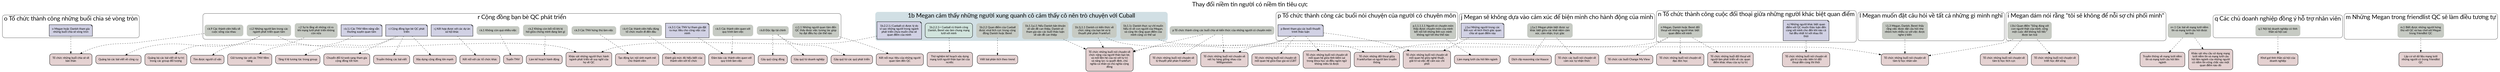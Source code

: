 digraph Hanhdong{
//splines=ortho;
		overlap=false
		style=rounded
		// ranksep="0.4";
		label="Thay đổi niềm tin người có niềm tin tiêu cực";
		sep=10
		fontsize = 30
		labelloc="t";
		fontname="Lato";
//NODES
//====================


node [ shape=plaintext style="filled, rounded" fontname="Lato" margin=0.2 fillcolor="#c6cac3" ] //Reset style

//All masterGraph nodes

node [ shape=plaintext style="filled, rounded" fontname="Lato" margin=0.2 fillcolor="#c6cac3" ]

node [ shape=plaintext style="filled, rounded" fontname="Lato" margin=0.2 fillcolor="#c6cac3" ] //Reset style

//All Giaiphap nodes
"r.k.1 Không còn quá nhiều việc" [ label = "r.k.1 Không còn quá nhiều việc" ] 
"r.k.1 Không còn quá nhiều việc" [ label = "r.k.1 Không còn quá nhiều việc" ] 
"r.k.2 Không còn bối rối khi bị hỏi giữa chừng mình đang làm gì" [ label = "r.k.2 Không còn bối rối khi bị\nhỏi giữa chừng mình đang làm gì" ] 
"r.k.3 Các TNV hứng thú làm việc" [ label = "r.k.3 Các TNV hứng thú làm việc" ] 
"r.k.4 Các thành viên hiểu đúng tổ chức muốn đi đến đâu" [ label = "r.k.4 Các thành viên hiểu đúng\ntổ chức muốn đi đến đâu" ] 
"r.k.5 Các thành viên quen với quy trình làm việc" [ label = "r.k.5 Các thành viên quen với\nquy trình làm việc" ] 
"r.k.8 Độc lập tài chính" [ label = "r.k.8 Độc lập tài chính" ] 
"r.k.9 Các thành viên hiểu về cuộc sống của nhau" [ label = "r.k.9 Các thành viên hiểu về\ncuộc sống của nhau" ] 
"n+.1 Các bài về mạng lưới niềm tin và mạng lưới câu hỏi được lan toả" [ label = "n+.1 Các bài về mạng lưới niềm\ntin và mạng lưới câu hỏi được\nlan toả" ] 
"r.i.1.1 Những người quan tâm đến QC thấy được việc tương tác giúp họ đạt điều họ cần thế nào" [ label = "r.i.1.1 Những người quan tâm đến\nQC thấy được việc tương tác giúp\nhọ đạt điều họ cần thế nào" ] 
"r.i.2 Những người làm trong các ngành phát triển quan tâm" [ label = "r.i.2 Những người làm trong các\nngành phát triển quan tâm" ] 
"r.2 Sự lo lắng về những rủi ro khi mạng lưới phát triển không còn nữa" [ label = "r.2 Sự lo lắng về những rủi ro\nkhi mạng lưới phát triển không\ncòn nữa" ] 
"q.1 Nội bộ doanh nghiệp có tinh thần xã hội cao" [ label = "q.1 Nội bộ doanh nghiệp có tinh\nthần xã hội cao" ] 
"p.1.1.1.1.1 Người có chuyên môn thấy được chuyên môn của mình kết nối tới những lĩnh vực mình không ngờ tới như thế nào" [ label = "p.1.1.1.1.1 Người có chuyên môn\nthấy được chuyên môn của mình\nkết nối tới những lĩnh vực mình\nkhông ngờ tới như thế nào" ] 
"n+.1 Các bài về mạng lưới niềm tin và mạng lưới câu hỏi được lan toả" [ label = "n+.1 Các bài về mạng lưới niềm\ntin và mạng lưới câu hỏi được\nlan toả" ] 
"m.1 Biết được những người hứng thú với QC và hay chơi với Megan trong friendlist QC" [ label = "m.1 Biết được những người hứng\nthú với QC và hay chơi với Megan\ntrong friendlist QC" ] 
"l.1.3 Megan, Danish, Beret thấy rằng việc được đặt câu hỏi nhẹ nhõm hơn nhiều so với việc được nghe ý kiến" [ label = "l.1.3 Megan, Danish, Beret thấy\nrằng việc được đặt câu hỏi nhẹ\nnhõm hơn nhiều so với việc được\nnghe ý kiến" ] 
"n Megan, Danish hoặc Beret đối thoại với những người khác biệt quan điểm với mình" [ label = "n Megan, Danish hoặc Beret đối\nthoại với những người khác biệt\nquan điểm với mình" ] 
"n Megan, Danish hoặc Beret đối thoại với những người khác biệt quan điểm với mình" [ label = "n Megan, Danish hoặc Beret đối\nthoại với những người khác biệt\nquan điểm với mình" ] 
"j.1a.1 Megan phân biệt được sự khác biệt giữa các khái niệm cảm xúc, cảm nhận, trực giác" [ label = "j.1a.1 Megan phân biệt được sự\nkhác biệt giữa các khái niệm cảm\nxúc, cảm nhận, trực giác" ] 
"i.1b.i Quan điểm ❝Sống đúng với con người thật của mình, sống một cuộc đời không hối tiếc❞ được lan toả" [ label = "i.1b.i Quan điểm \"Sống đúng với\ncon người thật của mình, sống\nmột cuộc đời không hối tiếc\"\nđược lan toả" ] 
"1b.2.2 Quan điểm của Cueball được viral tích cực trong cộng đồng Danish hoặc Beret" [ label = "1b.2.2 Quan điểm của Cueball\nđược viral tích cực trong cộng\nđồng Danish hoặc Beret" ] 
"1b.1j.1.1 Danish có kiến thức về chức năng của bạn bè và lý thuyết phê phán Frankfurt" [ label = "1b.1j.1.1 Danish có kiến thức về\nchức năng của bạn bè và lý\nthuyết phê phán Frankfurt" ] 
"1b.1.1a.i.1 Nếu Danish băn khoăn về vấn đề can thiệp, Danish sẽ tham gia vào các buổi thảo luận về vấn đề can thiệp" [ label = "1b.1.1a.i.1 Nếu Danish băn khoăn\nvề vấn đề can thiệp, Danish sẽ\ntham gia vào các buổi thảo luận\nvề vấn đề can thiệp" ] 
"1b.1.1c Danish thực sự chỉ muốn hiểu rõ về con người của Megan, và cũng tin rằng quan điểm của mình cũng có thể sai" [ label = "1b.1.1c Danish thực sự chỉ muốn\nhiểu rõ về con người của Megan,\nvà cũng tin rằng quan điểm của\nmình cũng có thể sai" ] 

node [ shape=plaintext style="filled, rounded" fontname="Lato" margin=0.2 fillcolor="#c6cac3" ] //Reset style

//All Ytuongtothon nodes

node [ shape=box, penwidth=1.5 fillcolor="#D1E4DD" ]
"1b.2.2.1+ Cueball rủ thành công Danish, Beret vào làm chung mạng lưới với mình" [ label = "1b.2.2.1+ Cueball rủ thành công\nDanish, Beret vào làm chung mạng\nlưới với mình" ] 
"1b.2.2.1+ Cueball rủ thành công Danish, Beret vào làm chung mạng lưới với mình" [ label = "1b.2.2.1+ Cueball rủ thành công\nDanish, Beret vào làm chung mạng\nlưới với mình" ] 
"1b.1j.1.1 Danish có kiến thức về chức năng của bạn bè và lý thuyết phê phán Frankfurt" [ label = "1b.1j.1.1 Danish có kiến thức về\nchức năng của bạn bè và lý\nthuyết phê phán Frankfurt" ] 

node [ shape=plaintext style="filled, rounded" fontname="Lato" margin=0.2 fillcolor="#c6cac3" ] //Reset style

//All Yeutohotro nodes

node [ shape=note fillcolor="#D1D1E4" ]
"o Megan hoặc Danish tham gia những buổi chia sẻ vòng tròn" [ label = "o Megan hoặc Danish tham gia\nnhững buổi chia sẻ vòng tròn" ] 
"r.k.5 Các thành viên quen với quy trình làm việc" [ label = "r.k.5 Các thành viên quen với\nquy trình làm việc" ] 
"r.k.3.1 Các TNV tự tham gia đặt ra mục tiêu cho công việc của mình" [ label = "r.k.3.1 Các TNV tự tham gia đặt\nra mục tiêu cho công việc của\nmình" ] 
"r.k.9 Các thành viên hiểu về cuộc sống của nhau" [ label = "r.k.9 Các thành viên hiểu về\ncuộc sống của nhau" ] 
"r.k.1.i Các TNV tiềm năng vẫn thường xuyên quan tâm" [ label = "r.k.1.i Các TNV tiềm năng vẫn\nthường xuyên quan tâm" ] 
"p.1.1.1.1.1 Người có chuyên môn thấy được chuyên môn của mình kết nối tới những lĩnh vực mình không ngờ tới như thế nào" [ label = "p.1.1.1.1.1 Người có chuyên môn\nthấy được chuyên môn của mình\nkết nối tới những lĩnh vực mình\nkhông ngờ tới như thế nào" ] 
"p.1.1.1.1.1 Người có chuyên môn thấy được chuyên môn của mình kết nối tới những lĩnh vực mình không ngờ tới như thế nào" [ label = "p.1.1.1.1.1 Người có chuyên môn\nthấy được chuyên môn của mình\nkết nối tới những lĩnh vực mình\nkhông ngờ tới như thế nào" ] 
"p.1.1.1.1.1 Người có chuyên môn thấy được chuyên môn của mình kết nối tới những lĩnh vực mình không ngờ tới như thế nào" [ label = "p.1.1.1.1.1 Người có chuyên môn\nthấy được chuyên môn của mình\nkết nối tới những lĩnh vực mình\nkhông ngờ tới như thế nào" ] 
"r.i Cộng đồng bạn bè QC phát triển" [ label = "r.i Cộng đồng bạn bè QC phát\ntriển" ] 
"r.j Kết hợp được với các dự án xã hội khác" [ label = "r.j Kết hợp được với các dự án\nxã hội khác" ] 
"r.j Kết hợp được với các dự án xã hội khác" [ label = "r.j Kết hợp được với các dự án\nxã hội khác" ] 
"n.i Những người khác biệt quan điểm với QC muốn thảo luận đến cùng với mình cho đến khi nào cả hai đều nhất trí với nhau thì thôi" [ label = "n.i Những người khác biệt quan\nđiểm với QC muốn thảo luận đến\ncùng với mình cho đến khi nào cả\nhai đều nhất trí với nhau thì\nthôi" ] 
"p.1.1.1.1.1 Người có chuyên môn thấy được chuyên môn của mình kết nối tới những lĩnh vực mình không ngờ tới như thế nào" [ label = "p.1.1.1.1.1 Người có chuyên môn\nthấy được chuyên môn của mình\nkết nối tới những lĩnh vực mình\nkhông ngờ tới như thế nào" ] 
"1b.2.2 Quan điểm của Cueball được viral tích cực trong cộng đồng Danish hoặc Beret" [ label = "1b.2.2 Quan điểm của Cueball\nđược viral tích cực trong cộng\nđồng Danish hoặc Beret" ] 
"p Beret tham gia các buổi thuyết trình thảo luận" [ label = "p Beret tham gia các buổi thuyết\ntrình thảo luận" ] 
"r.j Kết hợp được với các dự án xã hội khác" [ label = "r.j Kết hợp được với các dự án\nxã hội khác" ] 
"i.1b.i Quan điểm ❝Sống đúng với con người thật của mình, sống một cuộc đời không hối tiếc❞ được lan toả" [ label = "i.1b.i Quan điểm \"Sống đúng với\ncon người thật của mình, sống\nmột cuộc đời không hối tiếc\"\nđược lan toả" ] 
"n Megan, Danish hoặc Beret đối thoại với những người khác biệt quan điểm với mình" [ label = "n Megan, Danish hoặc Beret đối\nthoại với những người khác biệt\nquan điểm với mình" ] 
"p Beret tham gia các buổi thuyết trình thảo luận" [ label = "p Beret tham gia các buổi thuyết\ntrình thảo luận" ] 
"j.1a.i Những người trong các lĩnh vực về kích thích giác quan chia sẻ quan điểm này" [ label = "j.1a.i Những người trong các\nlĩnh vực về kích thích giác quan\nchia sẻ quan điểm này" ] 
"i.1b.i Quan điểm ❝Sống đúng với con người thật của mình, sống một cuộc đời không hối tiếc❞ được lan toả" [ label = "i.1b.i Quan điểm \"Sống đúng với\ncon người thật của mình, sống\nmột cuộc đời không hối tiếc\"\nđược lan toả" ] 
"1b.2.2 Quan điểm của Cueball được viral tích cực trong cộng đồng Danish hoặc Beret" [ label = "1b.2.2 Quan điểm của Cueball\nđược viral tích cực trong cộng\nđồng Danish hoặc Beret" ] 
"1b.2.2.1.i Cueball có được lý do vì sao những người trong ngành phát triển chưa muốn chia sẻ quan điểm của mình" [ label = "1b.2.2.1.i Cueball có được lý do\nvì sao những người trong ngành\nphát triển chưa muốn chia sẻ\nquan điểm của mình" ] 
"n Megan, Danish hoặc Beret đối thoại với những người khác biệt quan điểm với mình" [ label = "n Megan, Danish hoặc Beret đối\nthoại với những người khác biệt\nquan điểm với mình" ] 
"r.i Cộng đồng bạn bè QC phát triển" [ label = "r.i Cộng đồng bạn bè QC phát\ntriển" ] 
"r.i Cộng đồng bạn bè QC phát triển" [ label = "r.i Cộng đồng bạn bè QC phát\ntriển" ] 
"r.k.8 Độc lập tài chính" [ label = "r.k.8 Độc lập tài chính" ] 
"n Megan, Danish hoặc Beret đối thoại với những người khác biệt quan điểm với mình" [ label = "n Megan, Danish hoặc Beret đối\nthoại với những người khác biệt\nquan điểm với mình" ] 
"o Megan hoặc Danish tham gia những buổi chia sẻ vòng tròn" [ label = "o Megan hoặc Danish tham gia\nnhững buổi chia sẻ vòng tròn" ] 
"p Beret tham gia các buổi thuyết trình thảo luận" [ label = "p Beret tham gia các buổi thuyết\ntrình thảo luận" ] 

node [ shape=plaintext style="filled, rounded" fontname="Lato" margin=0.2 fillcolor="#c6cac3" ] //Reset style

//All Thamkhao nodes

node [ shape=plain fillcolor=white ]

node [ shape=plaintext style="filled, rounded" fontname="Lato" margin=0.2 fillcolor="#c6cac3" ] //Reset style

//All Hanhdong nodes

node [ fillcolor="#E4D1D1" shape=polygon ]
"Tổ chức những buổi chia sẻ về bản thân" [ label = "Tổ chức những buổi chia sẻ về\nbản thân" ] 
"Gây quỹ cộng đồng" [ label = "Gây quỹ cộng đồng" ] 
"Gây quỹ từ doanh nghiệp" [ label = "Gây quỹ từ doanh nghiệp" ] 
"Gây quỹ từ các quỹ phát triển" [ label = "Gây quỹ từ các quỹ phát triển" ] 
"Đảm bảo các thành viên quen với quy trình làm việc" [ label = "Đảm bảo các thành viên quen với\nquy trình làm việc" ] 
"Đánh giá mức độ hiểu biết của thành viên với tổ chức" [ label = "Đánh giá mức độ hiểu biết của\nthành viên với tổ chức" ] 
"Đảm bảo các thành viên quen với quy trình làm việc" [ label = "Đảm bảo các thành viên quen với\nquy trình làm việc" ] 
"Tạo động lực nội sinh mạnh mẽ cho thành viên" [ label = "Tạo động lực nội sinh mạnh mẽ\ncho thành viên" ] 
"Làm kế hoạch hành động" [ label = "Làm kế hoạch hành động" ] 
"Giữ tương tác với các TNV tiềm năng" [ label = "Giữ tương tác với các TNV tiềm\nnăng" ] 
"Tuyển TNV" [ label = "Tuyển TNV" ] 
"Kết nối với các tổ chức khác" [ label = "Kết nối với các tổ chức khác" ] 
"Khảo sát những người thực hành ngành phát triển về suy nghĩ của họ về QC" [ label = "Khảo sát những người thực hành\nngành phát triển về suy nghĩ của\nhọ về QC" ] 
"Quảng bá các bài viết về tự trị trong các group đối tượng" [ label = "Quảng bá các bài viết về tự trị\ntrong các group đối tượng" ] 
"Quảng bá các bài viết về công cụ" [ label = "Quảng bá các bài viết về công cụ" ] 
"Kết nối mục tiêu của những người quan tâm đến QC" [ label = "Kết nối mục tiêu của những người\nquan tâm đến QC" ] 
"Xây dựng cộng đồng lớn mạnh" [ label = "Xây dựng cộng đồng lớn mạnh" ] 
"Tăng tỉ lệ tương tác trong group" [ label = "Tăng tỉ lệ tương tác trong group" ] 
"Chuyển đổi từ web sang tham gia cộng đồng tốt hơn" [ label = "Chuyển đổi từ web sang tham gia\ncộng đồng tốt hơn" ] 
"Truyền thông các bài viết" [ label = "Truyền thông các bài viết" ] 
"Tìm được người cố vấn" [ label = "Tìm được người cố vấn" ] 
"Khơi gợi tinh thần xã hội của doanh nghiệp" [ label = "Khơi gợi tinh thần xã hội của\ndoanh nghiệp" ] 
"Làm mạng lưới câu hỏi liên ngành" [ label = "Làm mạng lưới câu hỏi liên ngành" ] 
"Tổ chức những buổi nói chuyện về chức năng của người thân bạn bè, và mối liên hệ của nó với tự trị và năng lực ra quyết định, chủ nghĩa cá nhân và chủ nghĩa cộng đồng" [ label = "Tổ chức những buổi nói chuyện về\nchức năng của người thân bạn bè,\nvà mối liên hệ của nó với tự trị\nvà năng lực ra quyết định, chủ\nnghĩa cá nhân và chủ nghĩa cộng\nđồng" ] 
"Tổ chức những buổi nói chuyện về nét họ hàng giống nhau của Wittgenstein" [ label = "Tổ chức những buổi nói chuyện về\nnét họ hàng giống nhau của\nWittgenstein" ] 
"Tổ chức những buổi nói chuyện về lý thuyết phê phán Frankfurt" [ label = "Tổ chức những buổi nói chuyện về\nlý thuyết phê phán Frankfurt" ] 
"Tổ chức những buổi nói chuyện về chức năng của người thân bạn bè, và mối liên hệ của nó với tự trị và năng lực ra quyết định, chủ nghĩa cá nhân và chủ nghĩa cộng đồng" [ label = "Tổ chức những buổi nói chuyện về\nchức năng của người thân bạn bè,\nvà mối liên hệ của nó với tự trị\nvà năng lực ra quyết định, chủ\nnghĩa cá nhân và chủ nghĩa cộng\nđồng" ] 
"Tổ chức những buổi nói chuyện về nét họ hàng giống nhau của Wittgenstein" [ label = "Tổ chức những buổi nói chuyện về\nnét họ hàng giống nhau của\nWittgenstein" ] 
"Tổ chức những buổi nói chuyện về mối quan hệ giữa Đạo gia và LGBT" [ label = "Tổ chức những buổi nói chuyện về\nmối quan hệ giữa Đạo gia và LGBT" ] 
"Tổ chức những buổi nói chuyện về mối quan hệ giữa nghệ thuật, giải trí và việc để cảm xúc chi phối" [ label = "Tổ chức những buổi nói chuyện về\nmối quan hệ giữa nghệ thuật,\ngiải trí và việc để cảm xúc chi\nphối" ] 
"Tổ chức những buổi nói chuyện về mối quan hệ giữa tính kiểm sai trong khoa học và điều ngôn ngữ không miêu tả được" [ label = "Tổ chức những buổi nói chuyện về\nmối quan hệ giữa tính kiểm sai\ntrong khoa học và điều ngôn ngữ\nkhông miêu tả được" ] 
"Tổ chức những buổi chia sẻ về bản thân" [ label = "Tổ chức những buổi chia sẻ về\nbản thân" ] 
"Tổ chức những buổi nói chuyện về giá trị của việc kiên trì đối thoại đến cùng thì thôi" [ label = "Tổ chức những buổi nói chuyện về\ngiá trị của việc kiên trì đối\nthoại đến cùng thì thôi" ] 
"Khảo sát nhu cầu sử dụng mạng lưới niềm tin và mạng lưới câu hỏi liên ngành của những người có niềm tin vững chắc vào một quan điểm nào đó" [ label = "Khảo sát nhu cầu sử dụng mạng\nlưới niềm tin và mạng lưới câu\nhỏi liên ngành của những người\ncó niềm tin vững chắc vào một\nquan điểm nào đó" ] 
"Truyền thông về mạng lưới niềm tin và mạng lưới câu hỏi liên ngành" [ label = "Truyền thông về mạng lưới niềm\ntin và mạng lưới câu hỏi liên\nngành" ] 
"Tổ chức các buổi Change My View" [ label = "Tổ chức các buổi Change My View" ] 
"Tổ chức những đối thoại giữa Frankfurtian và người làm truyền thông" [ label = "Tổ chức những đối thoại giữa\nFrankfurtian và người làm truyền\nthông" ] 
"Tổ chức những buổi đối thoại với người làm phát triển về các quan điểm khác nhau của sự tự trị" [ label = "Tổ chức những buổi đối thoại với\nngười làm phát triển về các quan\nđiểm khác nhau của sự tự trị" ] 
"Tổ chức những buổi nói chuyện về đạo đức học" [ label = "Tổ chức những buổi nói chuyện về\nđạo đức học" ] 
"Lập cơ sở dữ liệu mạng lưới những người có trong friendlist QC" [ label = "Lập cơ sở dữ liệu mạng lưới\nnhững người có trong friendlist\nQC" ] 
"Tổ chức những buổi nói chuyện về tâm lý học nhân văn" [ label = "Tổ chức những buổi nói chuyện về\ntâm lý học nhân văn" ] 
"Tổ chức những buổi nói chuyện về mối quan hệ giữa nghệ thuật, giải trí và việc để cảm xúc chi phối" [ label = "Tổ chức những buổi nói chuyện về\nmối quan hệ giữa nghệ thuật,\ngiải trí và việc để cảm xúc chi\nphối" ] 
"Dịch clip reasoning của Vsauce" [ label = "Dịch clip reasoning của Vsauce" ] 
"Tổ chức các buổi nói chuyện về cảm xúc tự nhận thức" [ label = "Tổ chức các buổi nói chuyện về\ncảm xúc tự nhận thức" ] 
"Tổ chức những buổi nói chuyện về tâm lý học tích cực" [ label = "Tổ chức những buổi nói chuyện về\ntâm lý học tích cực" ] 
"Tổ chức những buổi nói chuyện về tâm lý học nhân văn" [ label = "Tổ chức những buổi nói chuyện về\ntâm lý học nhân văn" ] 
"Tổ chức những buổi nói chuyện về triết học đời sống" [ label = "Tổ chức những buổi nói chuyện về\ntriết học đời sống" ] 
"Khảo sát những người thực hành ngành phát triển về suy nghĩ của họ về QC" [ label = "Khảo sát những người thực hành\nngành phát triển về suy nghĩ của\nhọ về QC" ] 
"Thử nghiệm kế hoạch xây dựng mạng lưới người thân bạn bè của ncnttc" [ label = "Thử nghiệm kế hoạch xây dựng\nmạng lưới người thân bạn bè của\nncnttc" ] 
"Viết bài phân tích theo trend" [ label = "Viết bài phân tích theo trend" ] 
"Tổ chức những đối thoại giữa Frankfurtian và người làm truyền thông" [ label = "Tổ chức những đối thoại giữa\nFrankfurtian và người làm truyền\nthông" ] 
"Tổ chức những buổi nói chuyện về chức năng của người thân bạn bè, và mối liên hệ của nó với tự trị và năng lực ra quyết định, chủ nghĩa cá nhân và chủ nghĩa cộng đồng" [ label = "Tổ chức những buổi nói chuyện về\nchức năng của người thân bạn bè,\nvà mối liên hệ của nó với tự trị\nvà năng lực ra quyết định, chủ\nnghĩa cá nhân và chủ nghĩa cộng\nđồng" ] 
"Tổ chức những buổi nói chuyện về tâm lý học nhân văn" [ label = "Tổ chức những buổi nói chuyện về\ntâm lý học nhân văn" ] 
"Tổ chức những buổi nói chuyện về chức năng của người thân bạn bè, và mối liên hệ của nó với tự trị và năng lực ra quyết định, chủ nghĩa cá nhân và chủ nghĩa cộng đồng" [ label = "Tổ chức những buổi nói chuyện về\nchức năng của người thân bạn bè,\nvà mối liên hệ của nó với tự trị\nvà năng lực ra quyết định, chủ\nnghĩa cá nhân và chủ nghĩa cộng\nđồng" ] 

node [ shape=plaintext style="filled, rounded" fontname="Lato" margin=0.2 fillcolor="#c6cac3" ] //Reset style

//All branch_1a nodes
subgraph cluster_branch_1a{
label = "1a Megan cảm thấy quả thực việc nói chuyện với Cueball sẽ đem lại điều mà mình luôn mong mỏi"
color="#D1E4DD"
style="filled, rounded"
}

node [ shape=plaintext style="filled, rounded" fontname="Lato" margin=0.2 fillcolor="#c6cac3" ] //Reset style

//All branch_1b nodes
subgraph cluster_branch_1b{
label = "1b Megan cảm thấy những người xung quanh cô cảm thấy cô nên trò chuyện với Cuball"
color="#D1DFE4"
style="filled, rounded"
"1b.2.2 Quan điểm của Cueball được viral tích cực trong cộng đồng Danish hoặc Beret" [ label = "1b.2.2 Quan điểm của Cueball\nđược viral tích cực trong cộng\nđồng Danish hoặc Beret" ] 
"1b.2.2.1+ Cueball rủ thành công Danish, Beret vào làm chung mạng lưới với mình" [ label = "1b.2.2.1+ Cueball rủ thành công\nDanish, Beret vào làm chung mạng\nlưới với mình" ] 
"1b.2.2 Quan điểm của Cueball được viral tích cực trong cộng đồng Danish hoặc Beret" [ label = "1b.2.2 Quan điểm của Cueball\nđược viral tích cực trong cộng\nđồng Danish hoặc Beret" ] 
"1b.2.2.1.i Cueball có được lý do vì sao những người trong ngành phát triển chưa muốn chia sẻ quan điểm của mình" [ label = "1b.2.2.1.i Cueball có được lý do\nvì sao những người trong ngành\nphát triển chưa muốn chia sẻ\nquan điểm của mình" ] 
"1b.2.2.1+ Cueball rủ thành công Danish, Beret vào làm chung mạng lưới với mình" [ label = "1b.2.2.1+ Cueball rủ thành công\nDanish, Beret vào làm chung mạng\nlưới với mình" ] 
"1b.2.2 Quan điểm của Cueball được viral tích cực trong cộng đồng Danish hoặc Beret" [ label = "1b.2.2 Quan điểm của Cueball\nđược viral tích cực trong cộng\nđồng Danish hoặc Beret" ] 
"1b.1j.1.1 Danish có kiến thức về chức năng của bạn bè và lý thuyết phê phán Frankfurt" [ label = "1b.1j.1.1 Danish có kiến thức về\nchức năng của bạn bè và lý\nthuyết phê phán Frankfurt" ] 
"1b.1.1c Danish thực sự chỉ muốn hiểu rõ về con người của Megan, và cũng tin rằng quan điểm của mình cũng có thể sai" [ label = "1b.1.1c Danish thực sự chỉ muốn\nhiểu rõ về con người của Megan,\nvà cũng tin rằng quan điểm của\nmình cũng có thể sai" ] 
"1b.1j.1.1 Danish có kiến thức về chức năng của bạn bè và lý thuyết phê phán Frankfurt" [ label = "1b.1j.1.1 Danish có kiến thức về\nchức năng của bạn bè và lý\nthuyết phê phán Frankfurt" ] 
"1b.1.1a.i.1 Nếu Danish băn khoăn về vấn đề can thiệp, Danish sẽ tham gia vào các buổi thảo luận về vấn đề can thiệp" [ label = "1b.1.1a.i.1 Nếu Danish băn khoăn\nvề vấn đề can thiệp, Danish sẽ\ntham gia vào các buổi thảo luận\nvề vấn đề can thiệp" ] 
"1b.1.1c Danish thực sự chỉ muốn hiểu rõ về con người của Megan, và cũng tin rằng quan điểm của mình cũng có thể sai" [ label = "1b.1.1c Danish thực sự chỉ muốn\nhiểu rõ về con người của Megan,\nvà cũng tin rằng quan điểm của\nmình cũng có thể sai" ] 
"1b.1.1c Danish thực sự chỉ muốn hiểu rõ về con người của Megan, và cũng tin rằng quan điểm của mình cũng có thể sai" [ label = "1b.1.1c Danish thực sự chỉ muốn\nhiểu rõ về con người của Megan,\nvà cũng tin rằng quan điểm của\nmình cũng có thể sai" ] 
}

node [ shape=plaintext style="filled, rounded" fontname="Lato" margin=0.2 fillcolor="#c6cac3" ] //Reset style

//All branch_i nodes
subgraph cluster_branch_i{
label = "i Megan dám nói rằng \"tôi sẽ không để nỗi sợ chi phối mình\""
"i.1b.i Quan điểm ❝Sống đúng với con người thật của mình, sống một cuộc đời không hối tiếc❞ được lan toả" [ label = "i.1b.i Quan điểm \"Sống đúng với\ncon người thật của mình, sống\nmột cuộc đời không hối tiếc\"\nđược lan toả" ] 
"i.1b.i Quan điểm ❝Sống đúng với con người thật của mình, sống một cuộc đời không hối tiếc❞ được lan toả" [ label = "i.1b.i Quan điểm \"Sống đúng với\ncon người thật của mình, sống\nmột cuộc đời không hối tiếc\"\nđược lan toả" ] 
"i.1b.i Quan điểm ❝Sống đúng với con người thật của mình, sống một cuộc đời không hối tiếc❞ được lan toả" [ label = "i.1b.i Quan điểm \"Sống đúng với\ncon người thật của mình, sống\nmột cuộc đời không hối tiếc\"\nđược lan toả" ] 
}

node [ shape=plaintext style="filled, rounded" fontname="Lato" margin=0.2 fillcolor="#c6cac3" ] //Reset style

//All branch_j nodes
subgraph cluster_branch_j{
label = "j Megan sẽ không dựa vào cảm xúc để biện minh cho hành động của mình"
"j.1a.1 Megan phân biệt được sự khác biệt giữa các khái niệm cảm xúc, cảm nhận, trực giác" [ label = "j.1a.1 Megan phân biệt được sự\nkhác biệt giữa các khái niệm cảm\nxúc, cảm nhận, trực giác" ] 
"j.1a.i Những người trong các lĩnh vực về kích thích giác quan chia sẻ quan điểm này" [ label = "j.1a.i Những người trong các\nlĩnh vực về kích thích giác quan\nchia sẻ quan điểm này" ] 
}

node [ shape=plaintext style="filled, rounded" fontname="Lato" margin=0.2 fillcolor="#c6cac3" ] //Reset style

//All branch_k nodes
subgraph cluster_branch_k{
label = "k Megan nghe được các câu chuyện của những người tương tự hoàn cảnh của mình"
}

node [ shape=plaintext style="filled, rounded" fontname="Lato" margin=0.2 fillcolor="#c6cac3" ] //Reset style

//All branch_l nodes
subgraph cluster_branch_l{
label = "l Megan muốn đặt câu hỏi về tất cả những gì mình nghĩ"
"l.1.3 Megan, Danish, Beret thấy rằng việc được đặt câu hỏi nhẹ nhõm hơn nhiều so với việc được nghe ý kiến" [ label = "l.1.3 Megan, Danish, Beret thấy\nrằng việc được đặt câu hỏi nhẹ\nnhõm hơn nhiều so với việc được\nnghe ý kiến" ] 
}

node [ shape=plaintext style="filled, rounded" fontname="Lato" margin=0.2 fillcolor="#c6cac3" ] //Reset style

//All branch_m nodes
subgraph cluster_branch_m{
label = "m Những Megan trong friendlist QC sẽ làm điều tương tự"
"m.1 Biết được những người hứng thú với QC và hay chơi với Megan trong friendlist QC" [ label = "m.1 Biết được những người hứng\nthú với QC và hay chơi với Megan\ntrong friendlist QC" ] 
}

node [ shape=plaintext style="filled, rounded" fontname="Lato" margin=0.2 fillcolor="#c6cac3" ] //Reset style

//All branch_n nodes
subgraph cluster_branch_n{
label = "n Tổ chức thành công cuộc đối thoại giữa những người khác biệt quan điểm"
"n.i Những người khác biệt quan điểm với QC muốn thảo luận đến cùng với mình cho đến khi nào cả hai đều nhất trí với nhau thì thôi" [ label = "n.i Những người khác biệt quan\nđiểm với QC muốn thảo luận đến\ncùng với mình cho đến khi nào cả\nhai đều nhất trí với nhau thì\nthôi" ] 
"n Megan, Danish hoặc Beret đối thoại với những người khác biệt quan điểm với mình" [ label = "n Megan, Danish hoặc Beret đối\nthoại với những người khác biệt\nquan điểm với mình" ] 
"n Megan, Danish hoặc Beret đối thoại với những người khác biệt quan điểm với mình" [ label = "n Megan, Danish hoặc Beret đối\nthoại với những người khác biệt\nquan điểm với mình" ] 
"n Megan, Danish hoặc Beret đối thoại với những người khác biệt quan điểm với mình" [ label = "n Megan, Danish hoặc Beret đối\nthoại với những người khác biệt\nquan điểm với mình" ] 
"n Megan, Danish hoặc Beret đối thoại với những người khác biệt quan điểm với mình" [ label = "n Megan, Danish hoặc Beret đối\nthoại với những người khác biệt\nquan điểm với mình" ] 
"n Megan, Danish hoặc Beret đối thoại với những người khác biệt quan điểm với mình" [ label = "n Megan, Danish hoặc Beret đối\nthoại với những người khác biệt\nquan điểm với mình" ] 
}

node [ shape=plaintext style="filled, rounded" fontname="Lato" margin=0.2 fillcolor="#c6cac3" ] //Reset style

//All branch_o nodes
subgraph cluster_branch_o{
label = "o Tổ chức thành công những buổi chia sẻ vòng tròn"
"o Megan hoặc Danish tham gia những buổi chia sẻ vòng tròn" [ label = "o Megan hoặc Danish tham gia\nnhững buổi chia sẻ vòng tròn" ] 
"o Megan hoặc Danish tham gia những buổi chia sẻ vòng tròn" [ label = "o Megan hoặc Danish tham gia\nnhững buổi chia sẻ vòng tròn" ] 
}

node [ shape=plaintext style="filled, rounded" fontname="Lato" margin=0.2 fillcolor="#c6cac3" ] //Reset style

//All branch_p nodes
subgraph cluster_branch_p{
label = "p Tổ chức thành công các buổi nói chuyện của người có chuyên môn"
"p.1.1.1.1.1 Người có chuyên môn thấy được chuyên môn của mình kết nối tới những lĩnh vực mình không ngờ tới như thế nào" [ label = "p.1.1.1.1.1 Người có chuyên môn\nthấy được chuyên môn của mình\nkết nối tới những lĩnh vực mình\nkhông ngờ tới như thế nào" ] 
"p.1.1.1.1.1 Người có chuyên môn thấy được chuyên môn của mình kết nối tới những lĩnh vực mình không ngờ tới như thế nào" [ label = "p.1.1.1.1.1 Người có chuyên môn\nthấy được chuyên môn của mình\nkết nối tới những lĩnh vực mình\nkhông ngờ tới như thế nào" ] 
"p.1.1.1.1.1 Người có chuyên môn thấy được chuyên môn của mình kết nối tới những lĩnh vực mình không ngờ tới như thế nào" [ label = "p.1.1.1.1.1 Người có chuyên môn\nthấy được chuyên môn của mình\nkết nối tới những lĩnh vực mình\nkhông ngờ tới như thế nào" ] 
"p.1.1.1.1.1 Người có chuyên môn thấy được chuyên môn của mình kết nối tới những lĩnh vực mình không ngờ tới như thế nào" [ label = "p.1.1.1.1.1 Người có chuyên môn\nthấy được chuyên môn của mình\nkết nối tới những lĩnh vực mình\nkhông ngờ tới như thế nào" ] 
"p.1.1.1.1.1 Người có chuyên môn thấy được chuyên môn của mình kết nối tới những lĩnh vực mình không ngờ tới như thế nào" [ label = "p.1.1.1.1.1 Người có chuyên môn\nthấy được chuyên môn của mình\nkết nối tới những lĩnh vực mình\nkhông ngờ tới như thế nào" ] 
"p Beret tham gia các buổi thuyết trình thảo luận" [ label = "p Beret tham gia các buổi thuyết\ntrình thảo luận" ] 
"p Beret tham gia các buổi thuyết trình thảo luận" [ label = "p Beret tham gia các buổi thuyết\ntrình thảo luận" ] 
"p Beret tham gia các buổi thuyết trình thảo luận" [ label = "p Beret tham gia các buổi thuyết\ntrình thảo luận" ] 
}

node [ shape=plaintext style="filled, rounded" fontname="Lato" margin=0.2 fillcolor="#c6cac3" ] //Reset style

//All branch_q nodes
subgraph cluster_branch_q{
label = "q Các chủ doanh nghiệp đồng ý hỗ trợ nhân viên"
"q.1 Nội bộ doanh nghiệp có tinh thần xã hội cao" [ label = "q.1 Nội bộ doanh nghiệp có tinh\nthần xã hội cao" ] 
}

node [ shape=plaintext style="filled, rounded" fontname="Lato" margin=0.2 fillcolor="#c6cac3" ] //Reset style

//All branch_r nodes
subgraph cluster_branch_r{
label = "r Cộng đồng bạn bè QC phát triển"
"r.k.1 Không còn quá nhiều việc" [ label = "r.k.1 Không còn quá nhiều việc" ] 
"r.k.5 Các thành viên quen với quy trình làm việc" [ label = "r.k.5 Các thành viên quen với\nquy trình làm việc" ] 
"r.k.3.1 Các TNV tự tham gia đặt ra mục tiêu cho công việc của mình" [ label = "r.k.3.1 Các TNV tự tham gia đặt\nra mục tiêu cho công việc của\nmình" ] 
"r.k.9 Các thành viên hiểu về cuộc sống của nhau" [ label = "r.k.9 Các thành viên hiểu về\ncuộc sống của nhau" ] 
"r.k.1.i Các TNV tiềm năng vẫn thường xuyên quan tâm" [ label = "r.k.1.i Các TNV tiềm năng vẫn\nthường xuyên quan tâm" ] 
"r.k.1 Không còn quá nhiều việc" [ label = "r.k.1 Không còn quá nhiều việc" ] 
"r.k.2 Không còn bối rối khi bị hỏi giữa chừng mình đang làm gì" [ label = "r.k.2 Không còn bối rối khi bị\nhỏi giữa chừng mình đang làm gì" ] 
"r.k.3 Các TNV hứng thú làm việc" [ label = "r.k.3 Các TNV hứng thú làm việc" ] 
"r.k.4 Các thành viên hiểu đúng tổ chức muốn đi đến đâu" [ label = "r.k.4 Các thành viên hiểu đúng\ntổ chức muốn đi đến đâu" ] 
"r.k.5 Các thành viên quen với quy trình làm việc" [ label = "r.k.5 Các thành viên quen với\nquy trình làm việc" ] 
"r.k.8 Độc lập tài chính" [ label = "r.k.8 Độc lập tài chính" ] 
"r.k.9 Các thành viên hiểu về cuộc sống của nhau" [ label = "r.k.9 Các thành viên hiểu về\ncuộc sống của nhau" ] 
"r.i.1.1 Những người quan tâm đến QC thấy được việc tương tác giúp họ đạt điều họ cần thế nào" [ label = "r.i.1.1 Những người quan tâm đến\nQC thấy được việc tương tác giúp\nhọ đạt điều họ cần thế nào" ] 
"r.i.2 Những người làm trong các ngành phát triển quan tâm" [ label = "r.i.2 Những người làm trong các\nngành phát triển quan tâm" ] 
"r.2 Sự lo lắng về những rủi ro khi mạng lưới phát triển không còn nữa" [ label = "r.2 Sự lo lắng về những rủi ro\nkhi mạng lưới phát triển không\ncòn nữa" ] 
"r.i Cộng đồng bạn bè QC phát triển" [ label = "r.i Cộng đồng bạn bè QC phát\ntriển" ] 
"r.j Kết hợp được với các dự án xã hội khác" [ label = "r.j Kết hợp được với các dự án\nxã hội khác" ] 
"r.j Kết hợp được với các dự án xã hội khác" [ label = "r.j Kết hợp được với các dự án\nxã hội khác" ] 
"r.j Kết hợp được với các dự án xã hội khác" [ label = "r.j Kết hợp được với các dự án\nxã hội khác" ] 
"r.i Cộng đồng bạn bè QC phát triển" [ label = "r.i Cộng đồng bạn bè QC phát\ntriển" ] 
"r.i Cộng đồng bạn bè QC phát triển" [ label = "r.i Cộng đồng bạn bè QC phát\ntriển" ] 
"r.k.8 Độc lập tài chính" [ label = "r.k.8 Độc lập tài chính" ] 
}


//EDGES
//====================

edge [ penwidth=1 ] //Reset style

//All masterGraph edges

edge [ penwidth=1 ]

edge [ penwidth=1 ] //Reset style

//All Giaiphap edges

edge [ penwidth=1 ] //Reset style

//All Dichung edges

edge [ penwidth=1 ] //Reset style

//All Ytuongtothon edges

edge [ penwidth=1 ] //Reset style

//All Yeutohotro edges

edge [ penwidth=1 ] //Reset style

//All Thamkhao edges

edge [ style=dashed  ]

edge [ penwidth=1 ] //Reset style

//All Hanhdong edges
"r.k.9 Các thành viên hiểu về cuộc sống của nhau" -> "Tổ chức những buổi chia sẻ về bản thân"
"r.k.8 Độc lập tài chính" -> "Gây quỹ cộng đồng"
"r.k.8 Độc lập tài chính" -> "Gây quỹ từ doanh nghiệp"
"r.k.8 Độc lập tài chính" -> "Gây quỹ từ các quỹ phát triển"
"r.k.5 Các thành viên quen với quy trình làm việc" -> "Đảm bảo các thành viên quen với quy trình làm việc"
"r.k.4 Các thành viên hiểu đúng tổ chức muốn đi đến đâu" -> "Đánh giá mức độ hiểu biết của thành viên với tổ chức"
"r.k.3.1 Các TNV tự tham gia đặt ra mục tiêu cho công việc của mình" -> "Đảm bảo các thành viên quen với quy trình làm việc"
"r.k.3 Các TNV hứng thú làm việc" -> "Tạo động lực nội sinh mạnh mẽ cho thành viên"
"r.k.2 Không còn bối rối khi bị hỏi giữa chừng mình đang làm gì" -> "Làm kế hoạch hành động"
"r.k.1.i Các TNV tiềm năng vẫn thường xuyên quan tâm" -> "Giữ tương tác với các TNV tiềm năng"
"r.k.1 Không còn quá nhiều việc" -> "Tuyển TNV"
"r.j Kết hợp được với các dự án xã hội khác" -> "Kết nối với các tổ chức khác"
"r.i.2 Những người làm trong các ngành phát triển quan tâm" -> "Khảo sát những người thực hành ngành phát triển về suy nghĩ của họ về QC"
"r.i.2 Những người làm trong các ngành phát triển quan tâm" -> "Quảng bá các bài viết về tự trị trong các group đối tượng"
"r.i.2 Những người làm trong các ngành phát triển quan tâm" -> "Quảng bá các bài viết về công cụ"
"r.i.1.1 Những người quan tâm đến QC thấy được việc tương tác giúp họ đạt điều họ cần thế nào" -> "Kết nối mục tiêu của những người quan tâm đến QC"
"r.i Cộng đồng bạn bè QC phát triển" -> "Xây dựng cộng đồng lớn mạnh"
"r.i Cộng đồng bạn bè QC phát triển" -> "Tăng tỉ lệ tương tác trong group"
"r.i Cộng đồng bạn bè QC phát triển" -> "Chuyển đổi từ web sang tham gia cộng đồng tốt hơn"
"r.i Cộng đồng bạn bè QC phát triển" -> "Truyền thông các bài viết"
"r.2 Sự lo lắng về những rủi ro khi mạng lưới phát triển không còn nữa" -> "Tìm được người cố vấn"
"q.1 Nội bộ doanh nghiệp có tinh thần xã hội cao" -> "Khơi gợi tinh thần xã hội của doanh nghiệp"
"p.1.1.1.1.1 Người có chuyên môn thấy được chuyên môn của mình kết nối tới những lĩnh vực mình không ngờ tới như thế nào" -> "Làm mạng lưới câu hỏi liên ngành"
"p Tổ chức thành công các buổi chia sẻ kiến thức của những người có chuyên môn" -> "Tổ chức những buổi nói chuyện về chức năng của người thân bạn bè, và mối liên hệ của nó với tự trị và năng lực ra quyết định, chủ nghĩa cá nhân và chủ nghĩa cộng đồng"
"p Tổ chức thành công các buổi chia sẻ kiến thức của những người có chuyên môn" -> "Tổ chức những buổi nói chuyện về nét họ hàng giống nhau của Wittgenstein"
"p Tổ chức thành công các buổi chia sẻ kiến thức của những người có chuyên môn" -> "Tổ chức những buổi nói chuyện về lý thuyết phê phán Frankfurt"
"p Beret tham gia các buổi thuyết trình thảo luận" -> "Tổ chức những buổi nói chuyện về chức năng của người thân bạn bè, và mối liên hệ của nó với tự trị và năng lực ra quyết định, chủ nghĩa cá nhân và chủ nghĩa cộng đồng"
"p Beret tham gia các buổi thuyết trình thảo luận" -> "Tổ chức những buổi nói chuyện về nét họ hàng giống nhau của Wittgenstein"
"p Beret tham gia các buổi thuyết trình thảo luận" -> "Tổ chức những buổi nói chuyện về mối quan hệ giữa Đạo gia và LGBT"
"p Beret tham gia các buổi thuyết trình thảo luận" -> "Tổ chức những buổi nói chuyện về mối quan hệ giữa nghệ thuật, giải trí và việc để cảm xúc chi phối"
"p Beret tham gia các buổi thuyết trình thảo luận" -> "Tổ chức những buổi nói chuyện về mối quan hệ giữa tính kiểm sai trong khoa học và điều ngôn ngữ không miêu tả được"
"o Megan hoặc Danish tham gia những buổi chia sẻ vòng tròn" -> "Tổ chức những buổi chia sẻ về bản thân"
"n.i Những người khác biệt quan điểm với QC muốn thảo luận đến cùng với mình cho đến khi nào cả hai đều nhất trí với nhau thì thôi" -> "Tổ chức những buổi nói chuyện về giá trị của việc kiên trì đối thoại đến cùng thì thôi"
"n+.1 Các bài về mạng lưới niềm tin và mạng lưới câu hỏi được lan toả" -> "Khảo sát nhu cầu sử dụng mạng lưới niềm tin và mạng lưới câu hỏi liên ngành của những người có niềm tin vững chắc vào một quan điểm nào đó"
"n+.1 Các bài về mạng lưới niềm tin và mạng lưới câu hỏi được lan toả" -> "Truyền thông về mạng lưới niềm tin và mạng lưới câu hỏi liên ngành"
"n Megan, Danish hoặc Beret đối thoại với những người khác biệt quan điểm với mình" -> "Tổ chức các buổi Change My View"
"n Megan, Danish hoặc Beret đối thoại với những người khác biệt quan điểm với mình" -> "Tổ chức những đối thoại giữa Frankfurtian và người làm truyền thông"
"n Megan, Danish hoặc Beret đối thoại với những người khác biệt quan điểm với mình" -> "Tổ chức những buổi đối thoại với người làm phát triển về các quan điểm khác nhau của sự tự trị"
"n Megan, Danish hoặc Beret đối thoại với những người khác biệt quan điểm với mình" -> "Tổ chức những buổi nói chuyện về đạo đức học"
"m.1 Biết được những người hứng thú với QC và hay chơi với Megan trong friendlist QC" -> "Lập cơ sở dữ liệu mạng lưới những người có trong friendlist QC"
"l.1.3 Megan, Danish, Beret thấy rằng việc được đặt câu hỏi nhẹ nhõm hơn nhiều so với việc được nghe ý kiến" -> "Tổ chức những buổi nói chuyện về tâm lý học nhân văn"
"j.1a.i Những người trong các lĩnh vực về kích thích giác quan chia sẻ quan điểm này" -> "Tổ chức những buổi nói chuyện về mối quan hệ giữa nghệ thuật, giải trí và việc để cảm xúc chi phối"
"j.1a.1 Megan phân biệt được sự khác biệt giữa các khái niệm cảm xúc, cảm nhận, trực giác" -> "Dịch clip reasoning của Vsauce"
"j.1a.1 Megan phân biệt được sự khác biệt giữa các khái niệm cảm xúc, cảm nhận, trực giác" -> "Tổ chức các buổi nói chuyện về cảm xúc tự nhận thức"
"i.1b.i Quan điểm ❝Sống đúng với con người thật của mình, sống một cuộc đời không hối tiếc❞ được lan toả" -> "Tổ chức những buổi nói chuyện về tâm lý học tích cực"
"i.1b.i Quan điểm ❝Sống đúng với con người thật của mình, sống một cuộc đời không hối tiếc❞ được lan toả" -> "Tổ chức những buổi nói chuyện về tâm lý học nhân văn"
"i.1b.i Quan điểm ❝Sống đúng với con người thật của mình, sống một cuộc đời không hối tiếc❞ được lan toả" -> "Tổ chức những buổi nói chuyện về triết học đời sống"
"1b.2.2.1.i Cueball có được lý do vì sao những người trong ngành phát triển chưa muốn chia sẻ quan điểm của mình" -> "Khảo sát những người thực hành ngành phát triển về suy nghĩ của họ về QC"
"1b.2.2.1+ Cueball rủ thành công Danish, Beret vào làm chung mạng lưới với mình" -> "Thử nghiệm kế hoạch xây dựng mạng lưới người thân bạn bè của ncnttc"
"1b.2.2 Quan điểm của Cueball được viral tích cực trong cộng đồng Danish hoặc Beret" -> "Viết bài phân tích theo trend"
"1b.1j.1.1 Danish có kiến thức về chức năng của bạn bè và lý thuyết phê phán Frankfurt" -> "Tổ chức những đối thoại giữa Frankfurtian và người làm truyền thông"
"1b.1j.1.1 Danish có kiến thức về chức năng của bạn bè và lý thuyết phê phán Frankfurt" -> "Tổ chức những buổi nói chuyện về chức năng của người thân bạn bè, và mối liên hệ của nó với tự trị và năng lực ra quyết định, chủ nghĩa cá nhân và chủ nghĩa cộng đồng"
"1b.1.1c Danish thực sự chỉ muốn hiểu rõ về con người của Megan, và cũng tin rằng quan điểm của mình cũng có thể sai" -> "Tổ chức những buổi nói chuyện về tâm lý học nhân văn"
"1b.1.1a.i.1 Nếu Danish băn khoăn về vấn đề can thiệp, Danish sẽ tham gia vào các buổi thảo luận về vấn đề can thiệp" -> "Tổ chức những buổi nói chuyện về chức năng của người thân bạn bè, và mối liên hệ của nó với tự trị và năng lực ra quyết định, chủ nghĩa cá nhân và chủ nghĩa cộng đồng"

}